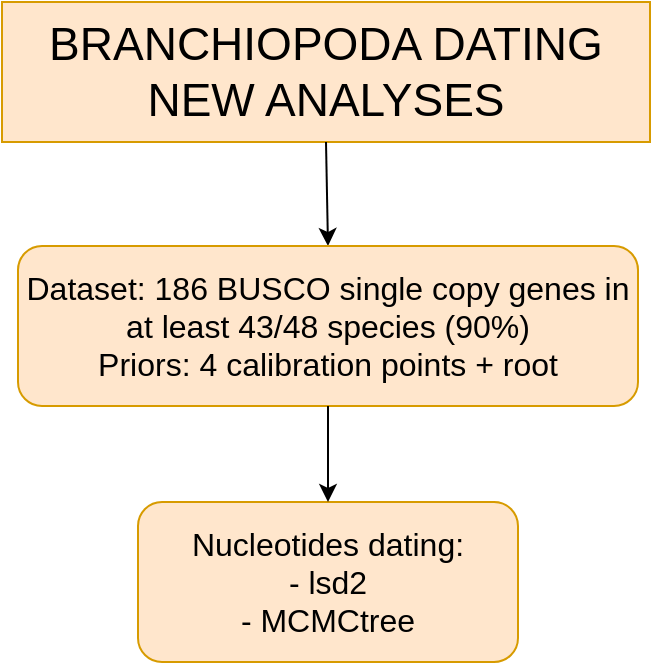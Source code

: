 <mxfile version="22.1.11" type="github">
  <diagram name="Pagina-1" id="gWcVWJ85r7iGaZmNhOMa">
    <mxGraphModel dx="1105" dy="558" grid="1" gridSize="10" guides="1" tooltips="1" connect="1" arrows="1" fold="1" page="1" pageScale="1" pageWidth="827" pageHeight="1169" math="0" shadow="0">
      <root>
        <mxCell id="0" />
        <mxCell id="1" parent="0" />
        <mxCell id="CVXwC9cQfm-lqp3V1fLB-1" value="BRANCHIOPODA DATING NEW ANALYSES" style="text;html=1;strokeColor=#d79b00;fillColor=#ffe6cc;align=center;verticalAlign=middle;whiteSpace=wrap;rounded=0;fontSize=23;" vertex="1" parent="1">
          <mxGeometry x="252" y="20" width="324" height="70" as="geometry" />
        </mxCell>
        <mxCell id="CVXwC9cQfm-lqp3V1fLB-2" value="" style="endArrow=classic;html=1;rounded=0;entryX=0.5;entryY=0;entryDx=0;entryDy=0;exitX=0.5;exitY=1;exitDx=0;exitDy=0;" edge="1" parent="1" source="CVXwC9cQfm-lqp3V1fLB-1" target="CVXwC9cQfm-lqp3V1fLB-3">
          <mxGeometry width="50" height="50" relative="1" as="geometry">
            <mxPoint x="390" y="300" as="sourcePoint" />
            <mxPoint x="440" y="250" as="targetPoint" />
          </mxGeometry>
        </mxCell>
        <mxCell id="CVXwC9cQfm-lqp3V1fLB-3" value="&lt;font style=&quot;font-size: 16px;&quot;&gt;Dataset: 186 BUSCO single copy genes in at least 43/48 species (90%)&lt;br&gt;Priors: 4 calibration points + root&lt;/font&gt;" style="rounded=1;whiteSpace=wrap;html=1;fillColor=#ffe6cc;strokeColor=#d79b00;" vertex="1" parent="1">
          <mxGeometry x="260" y="142" width="310" height="80" as="geometry" />
        </mxCell>
        <mxCell id="CVXwC9cQfm-lqp3V1fLB-4" value="&lt;span style=&quot;font-size: 16px;&quot;&gt;Nucleotides dating:&lt;br&gt;- lsd2&lt;br&gt;- MCMCtree&lt;br&gt;&lt;/span&gt;" style="rounded=1;whiteSpace=wrap;html=1;fillColor=#ffe6cc;strokeColor=#d79b00;" vertex="1" parent="1">
          <mxGeometry x="320" y="270" width="190" height="80" as="geometry" />
        </mxCell>
        <mxCell id="CVXwC9cQfm-lqp3V1fLB-5" value="" style="endArrow=classic;html=1;rounded=0;entryX=0.5;entryY=0;entryDx=0;entryDy=0;exitX=0.5;exitY=1;exitDx=0;exitDy=0;" edge="1" parent="1" source="CVXwC9cQfm-lqp3V1fLB-3" target="CVXwC9cQfm-lqp3V1fLB-4">
          <mxGeometry width="50" height="50" relative="1" as="geometry">
            <mxPoint x="424" y="100" as="sourcePoint" />
            <mxPoint x="425" y="152" as="targetPoint" />
          </mxGeometry>
        </mxCell>
      </root>
    </mxGraphModel>
  </diagram>
</mxfile>

